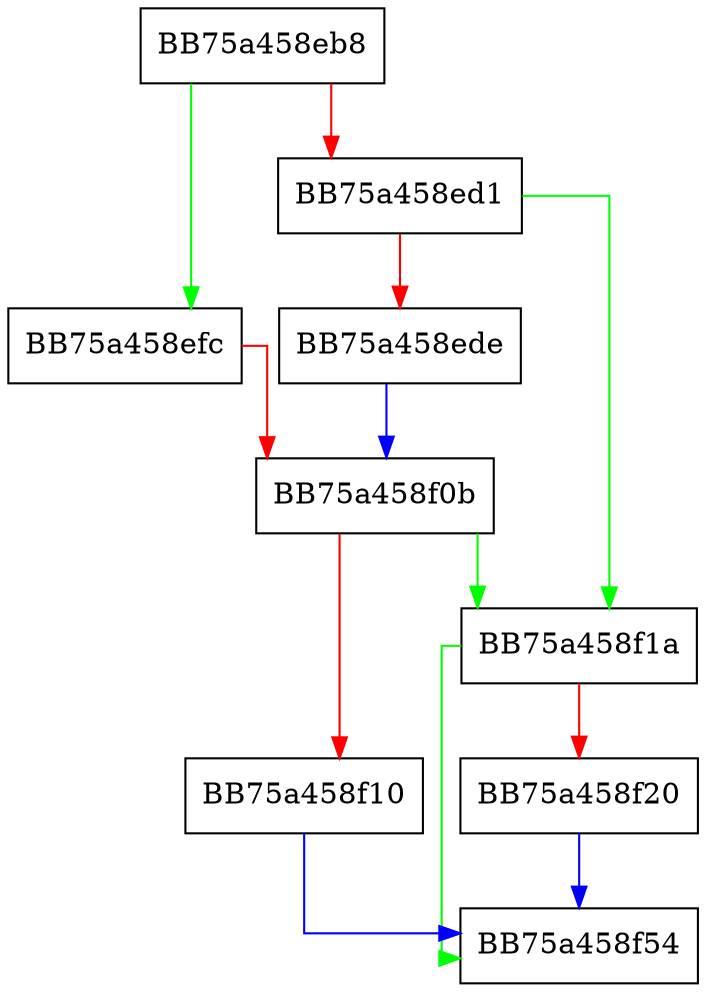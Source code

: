 digraph sqlite3SchemaGet {
  node [shape="box"];
  graph [splines=ortho];
  BB75a458eb8 -> BB75a458efc [color="green"];
  BB75a458eb8 -> BB75a458ed1 [color="red"];
  BB75a458ed1 -> BB75a458f1a [color="green"];
  BB75a458ed1 -> BB75a458ede [color="red"];
  BB75a458ede -> BB75a458f0b [color="blue"];
  BB75a458efc -> BB75a458f0b [color="red"];
  BB75a458f0b -> BB75a458f1a [color="green"];
  BB75a458f0b -> BB75a458f10 [color="red"];
  BB75a458f10 -> BB75a458f54 [color="blue"];
  BB75a458f1a -> BB75a458f54 [color="green"];
  BB75a458f1a -> BB75a458f20 [color="red"];
  BB75a458f20 -> BB75a458f54 [color="blue"];
}